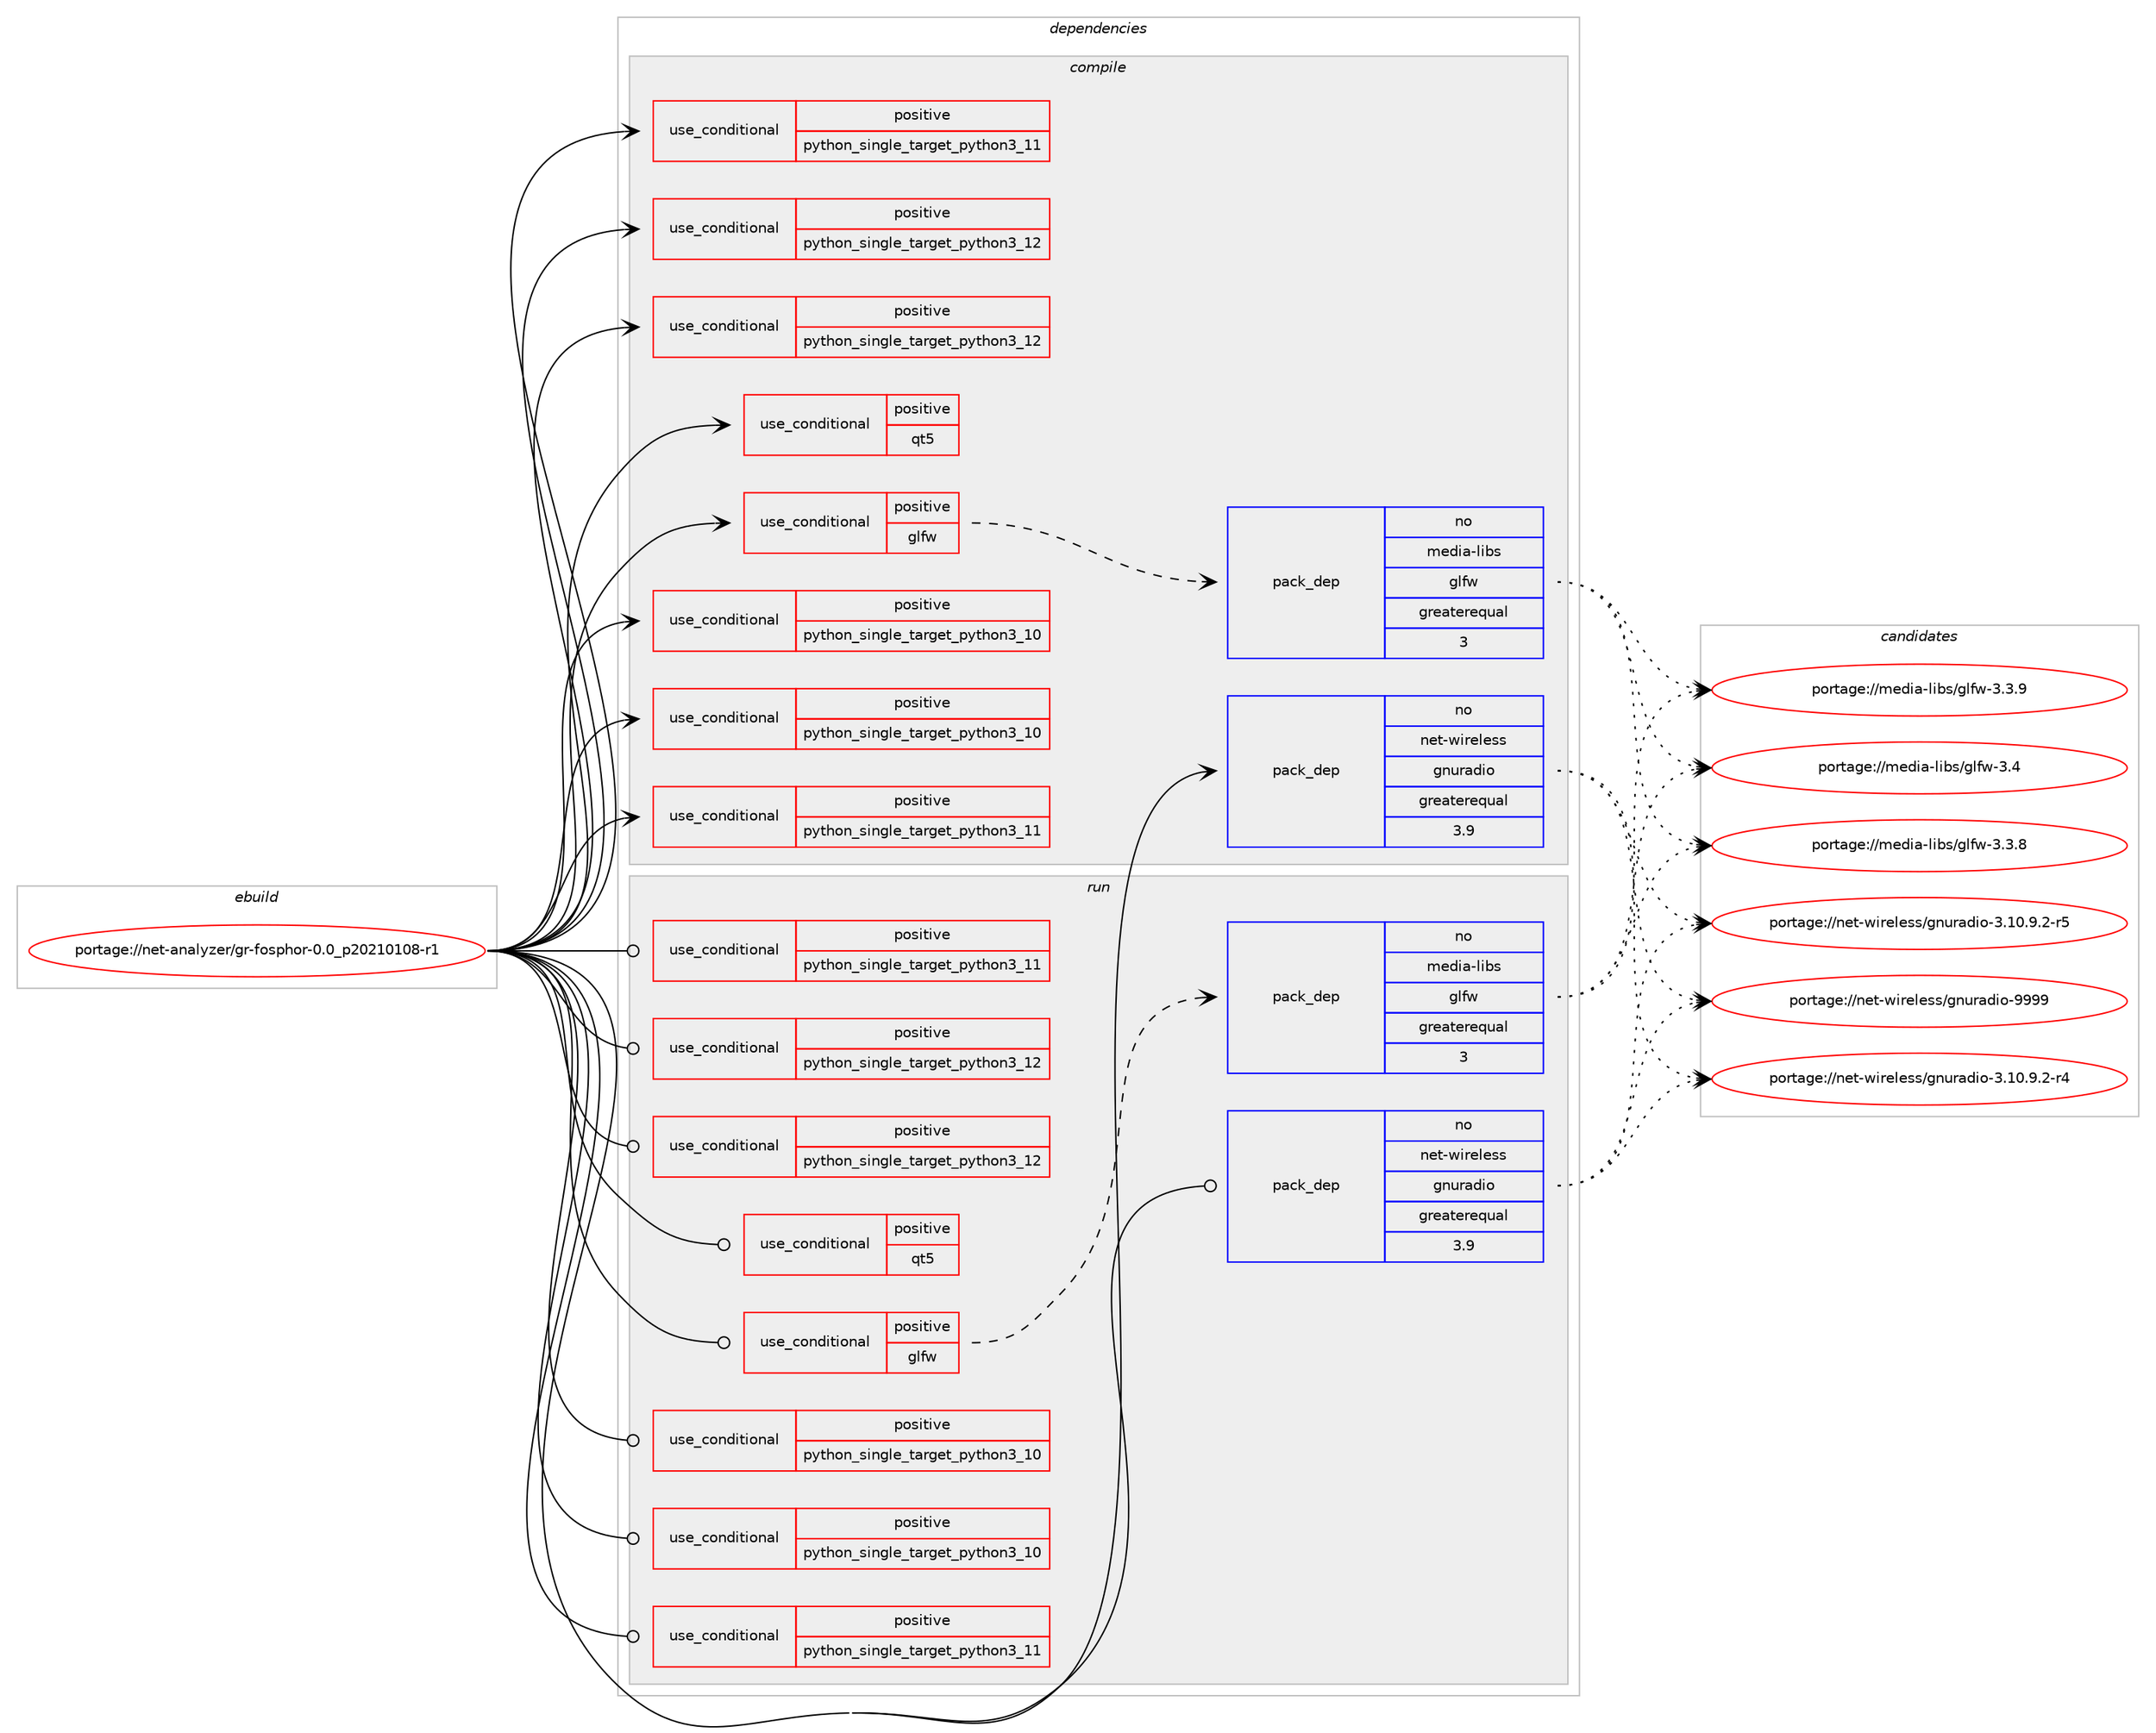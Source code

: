 digraph prolog {

# *************
# Graph options
# *************

newrank=true;
concentrate=true;
compound=true;
graph [rankdir=LR,fontname=Helvetica,fontsize=10,ranksep=1.5];#, ranksep=2.5, nodesep=0.2];
edge  [arrowhead=vee];
node  [fontname=Helvetica,fontsize=10];

# **********
# The ebuild
# **********

subgraph cluster_leftcol {
color=gray;
rank=same;
label=<<i>ebuild</i>>;
id [label="portage://net-analyzer/gr-fosphor-0.0_p20210108-r1", color=red, width=4, href="../net-analyzer/gr-fosphor-0.0_p20210108-r1.svg"];
}

# ****************
# The dependencies
# ****************

subgraph cluster_midcol {
color=gray;
label=<<i>dependencies</i>>;
subgraph cluster_compile {
fillcolor="#eeeeee";
style=filled;
label=<<i>compile</i>>;
subgraph cond84615 {
dependency173272 [label=<<TABLE BORDER="0" CELLBORDER="1" CELLSPACING="0" CELLPADDING="4"><TR><TD ROWSPAN="3" CELLPADDING="10">use_conditional</TD></TR><TR><TD>positive</TD></TR><TR><TD>glfw</TD></TR></TABLE>>, shape=none, color=red];
subgraph pack86161 {
dependency173273 [label=<<TABLE BORDER="0" CELLBORDER="1" CELLSPACING="0" CELLPADDING="4" WIDTH="220"><TR><TD ROWSPAN="6" CELLPADDING="30">pack_dep</TD></TR><TR><TD WIDTH="110">no</TD></TR><TR><TD>media-libs</TD></TR><TR><TD>glfw</TD></TR><TR><TD>greaterequal</TD></TR><TR><TD>3</TD></TR></TABLE>>, shape=none, color=blue];
}
dependency173272:e -> dependency173273:w [weight=20,style="dashed",arrowhead="vee"];
}
id:e -> dependency173272:w [weight=20,style="solid",arrowhead="vee"];
subgraph cond84616 {
dependency173274 [label=<<TABLE BORDER="0" CELLBORDER="1" CELLSPACING="0" CELLPADDING="4"><TR><TD ROWSPAN="3" CELLPADDING="10">use_conditional</TD></TR><TR><TD>positive</TD></TR><TR><TD>python_single_target_python3_10</TD></TR></TABLE>>, shape=none, color=red];
# *** BEGIN UNKNOWN DEPENDENCY TYPE (TODO) ***
# dependency173274 -> package_dependency(portage://net-analyzer/gr-fosphor-0.0_p20210108-r1,install,no,dev-lang,python,none,[,,],[slot(3.10)],[])
# *** END UNKNOWN DEPENDENCY TYPE (TODO) ***

}
id:e -> dependency173274:w [weight=20,style="solid",arrowhead="vee"];
subgraph cond84617 {
dependency173275 [label=<<TABLE BORDER="0" CELLBORDER="1" CELLSPACING="0" CELLPADDING="4"><TR><TD ROWSPAN="3" CELLPADDING="10">use_conditional</TD></TR><TR><TD>positive</TD></TR><TR><TD>python_single_target_python3_10</TD></TR></TABLE>>, shape=none, color=red];
# *** BEGIN UNKNOWN DEPENDENCY TYPE (TODO) ***
# dependency173275 -> package_dependency(portage://net-analyzer/gr-fosphor-0.0_p20210108-r1,install,no,dev-python,pygccxml,none,[,,],[],[use(enable(python_targets_python3_10),negative)])
# *** END UNKNOWN DEPENDENCY TYPE (TODO) ***

}
id:e -> dependency173275:w [weight=20,style="solid",arrowhead="vee"];
subgraph cond84618 {
dependency173276 [label=<<TABLE BORDER="0" CELLBORDER="1" CELLSPACING="0" CELLPADDING="4"><TR><TD ROWSPAN="3" CELLPADDING="10">use_conditional</TD></TR><TR><TD>positive</TD></TR><TR><TD>python_single_target_python3_11</TD></TR></TABLE>>, shape=none, color=red];
# *** BEGIN UNKNOWN DEPENDENCY TYPE (TODO) ***
# dependency173276 -> package_dependency(portage://net-analyzer/gr-fosphor-0.0_p20210108-r1,install,no,dev-lang,python,none,[,,],[slot(3.11)],[])
# *** END UNKNOWN DEPENDENCY TYPE (TODO) ***

}
id:e -> dependency173276:w [weight=20,style="solid",arrowhead="vee"];
subgraph cond84619 {
dependency173277 [label=<<TABLE BORDER="0" CELLBORDER="1" CELLSPACING="0" CELLPADDING="4"><TR><TD ROWSPAN="3" CELLPADDING="10">use_conditional</TD></TR><TR><TD>positive</TD></TR><TR><TD>python_single_target_python3_11</TD></TR></TABLE>>, shape=none, color=red];
# *** BEGIN UNKNOWN DEPENDENCY TYPE (TODO) ***
# dependency173277 -> package_dependency(portage://net-analyzer/gr-fosphor-0.0_p20210108-r1,install,no,dev-python,pygccxml,none,[,,],[],[use(enable(python_targets_python3_11),negative)])
# *** END UNKNOWN DEPENDENCY TYPE (TODO) ***

}
id:e -> dependency173277:w [weight=20,style="solid",arrowhead="vee"];
subgraph cond84620 {
dependency173278 [label=<<TABLE BORDER="0" CELLBORDER="1" CELLSPACING="0" CELLPADDING="4"><TR><TD ROWSPAN="3" CELLPADDING="10">use_conditional</TD></TR><TR><TD>positive</TD></TR><TR><TD>python_single_target_python3_12</TD></TR></TABLE>>, shape=none, color=red];
# *** BEGIN UNKNOWN DEPENDENCY TYPE (TODO) ***
# dependency173278 -> package_dependency(portage://net-analyzer/gr-fosphor-0.0_p20210108-r1,install,no,dev-lang,python,none,[,,],[slot(3.12)],[])
# *** END UNKNOWN DEPENDENCY TYPE (TODO) ***

}
id:e -> dependency173278:w [weight=20,style="solid",arrowhead="vee"];
subgraph cond84621 {
dependency173279 [label=<<TABLE BORDER="0" CELLBORDER="1" CELLSPACING="0" CELLPADDING="4"><TR><TD ROWSPAN="3" CELLPADDING="10">use_conditional</TD></TR><TR><TD>positive</TD></TR><TR><TD>python_single_target_python3_12</TD></TR></TABLE>>, shape=none, color=red];
# *** BEGIN UNKNOWN DEPENDENCY TYPE (TODO) ***
# dependency173279 -> package_dependency(portage://net-analyzer/gr-fosphor-0.0_p20210108-r1,install,no,dev-python,pygccxml,none,[,,],[],[use(enable(python_targets_python3_12),negative)])
# *** END UNKNOWN DEPENDENCY TYPE (TODO) ***

}
id:e -> dependency173279:w [weight=20,style="solid",arrowhead="vee"];
subgraph cond84622 {
dependency173280 [label=<<TABLE BORDER="0" CELLBORDER="1" CELLSPACING="0" CELLPADDING="4"><TR><TD ROWSPAN="3" CELLPADDING="10">use_conditional</TD></TR><TR><TD>positive</TD></TR><TR><TD>qt5</TD></TR></TABLE>>, shape=none, color=red];
# *** BEGIN UNKNOWN DEPENDENCY TYPE (TODO) ***
# dependency173280 -> package_dependency(portage://net-analyzer/gr-fosphor-0.0_p20210108-r1,install,no,dev-qt,qtcore,none,[,,],[slot(5)],[])
# *** END UNKNOWN DEPENDENCY TYPE (TODO) ***

# *** BEGIN UNKNOWN DEPENDENCY TYPE (TODO) ***
# dependency173280 -> package_dependency(portage://net-analyzer/gr-fosphor-0.0_p20210108-r1,install,no,dev-qt,qtgui,none,[,,],[slot(5)],[])
# *** END UNKNOWN DEPENDENCY TYPE (TODO) ***

# *** BEGIN UNKNOWN DEPENDENCY TYPE (TODO) ***
# dependency173280 -> package_dependency(portage://net-analyzer/gr-fosphor-0.0_p20210108-r1,install,no,dev-qt,qtopengl,none,[,,],[slot(5)],[])
# *** END UNKNOWN DEPENDENCY TYPE (TODO) ***

# *** BEGIN UNKNOWN DEPENDENCY TYPE (TODO) ***
# dependency173280 -> package_dependency(portage://net-analyzer/gr-fosphor-0.0_p20210108-r1,install,no,dev-qt,qtwidgets,none,[,,],[slot(5)],[])
# *** END UNKNOWN DEPENDENCY TYPE (TODO) ***

}
id:e -> dependency173280:w [weight=20,style="solid",arrowhead="vee"];
# *** BEGIN UNKNOWN DEPENDENCY TYPE (TODO) ***
# id -> package_dependency(portage://net-analyzer/gr-fosphor-0.0_p20210108-r1,install,no,dev-libs,boost,none,[,,],any_same_slot,[])
# *** END UNKNOWN DEPENDENCY TYPE (TODO) ***

# *** BEGIN UNKNOWN DEPENDENCY TYPE (TODO) ***
# id -> package_dependency(portage://net-analyzer/gr-fosphor-0.0_p20210108-r1,install,no,dev-libs,log4cpp,none,[,,],[],[])
# *** END UNKNOWN DEPENDENCY TYPE (TODO) ***

# *** BEGIN UNKNOWN DEPENDENCY TYPE (TODO) ***
# id -> package_dependency(portage://net-analyzer/gr-fosphor-0.0_p20210108-r1,install,no,media-libs,freetype,none,[,,],[],[])
# *** END UNKNOWN DEPENDENCY TYPE (TODO) ***

subgraph pack86162 {
dependency173281 [label=<<TABLE BORDER="0" CELLBORDER="1" CELLSPACING="0" CELLPADDING="4" WIDTH="220"><TR><TD ROWSPAN="6" CELLPADDING="30">pack_dep</TD></TR><TR><TD WIDTH="110">no</TD></TR><TR><TD>net-wireless</TD></TR><TR><TD>gnuradio</TD></TR><TR><TD>greaterequal</TD></TR><TR><TD>3.9</TD></TR></TABLE>>, shape=none, color=blue];
}
id:e -> dependency173281:w [weight=20,style="solid",arrowhead="vee"];
# *** BEGIN UNKNOWN DEPENDENCY TYPE (TODO) ***
# id -> package_dependency(portage://net-analyzer/gr-fosphor-0.0_p20210108-r1,install,no,virtual,opencl,none,[,,],[],[])
# *** END UNKNOWN DEPENDENCY TYPE (TODO) ***

# *** BEGIN UNKNOWN DEPENDENCY TYPE (TODO) ***
# id -> package_dependency(portage://net-analyzer/gr-fosphor-0.0_p20210108-r1,install,no,virtual,opengl,none,[,,],[],[])
# *** END UNKNOWN DEPENDENCY TYPE (TODO) ***

}
subgraph cluster_compileandrun {
fillcolor="#eeeeee";
style=filled;
label=<<i>compile and run</i>>;
}
subgraph cluster_run {
fillcolor="#eeeeee";
style=filled;
label=<<i>run</i>>;
subgraph cond84623 {
dependency173282 [label=<<TABLE BORDER="0" CELLBORDER="1" CELLSPACING="0" CELLPADDING="4"><TR><TD ROWSPAN="3" CELLPADDING="10">use_conditional</TD></TR><TR><TD>positive</TD></TR><TR><TD>glfw</TD></TR></TABLE>>, shape=none, color=red];
subgraph pack86163 {
dependency173283 [label=<<TABLE BORDER="0" CELLBORDER="1" CELLSPACING="0" CELLPADDING="4" WIDTH="220"><TR><TD ROWSPAN="6" CELLPADDING="30">pack_dep</TD></TR><TR><TD WIDTH="110">no</TD></TR><TR><TD>media-libs</TD></TR><TR><TD>glfw</TD></TR><TR><TD>greaterequal</TD></TR><TR><TD>3</TD></TR></TABLE>>, shape=none, color=blue];
}
dependency173282:e -> dependency173283:w [weight=20,style="dashed",arrowhead="vee"];
}
id:e -> dependency173282:w [weight=20,style="solid",arrowhead="odot"];
subgraph cond84624 {
dependency173284 [label=<<TABLE BORDER="0" CELLBORDER="1" CELLSPACING="0" CELLPADDING="4"><TR><TD ROWSPAN="3" CELLPADDING="10">use_conditional</TD></TR><TR><TD>positive</TD></TR><TR><TD>python_single_target_python3_10</TD></TR></TABLE>>, shape=none, color=red];
# *** BEGIN UNKNOWN DEPENDENCY TYPE (TODO) ***
# dependency173284 -> package_dependency(portage://net-analyzer/gr-fosphor-0.0_p20210108-r1,run,no,dev-lang,python,none,[,,],[slot(3.10)],[])
# *** END UNKNOWN DEPENDENCY TYPE (TODO) ***

}
id:e -> dependency173284:w [weight=20,style="solid",arrowhead="odot"];
subgraph cond84625 {
dependency173285 [label=<<TABLE BORDER="0" CELLBORDER="1" CELLSPACING="0" CELLPADDING="4"><TR><TD ROWSPAN="3" CELLPADDING="10">use_conditional</TD></TR><TR><TD>positive</TD></TR><TR><TD>python_single_target_python3_10</TD></TR></TABLE>>, shape=none, color=red];
# *** BEGIN UNKNOWN DEPENDENCY TYPE (TODO) ***
# dependency173285 -> package_dependency(portage://net-analyzer/gr-fosphor-0.0_p20210108-r1,run,no,dev-python,pygccxml,none,[,,],[],[use(enable(python_targets_python3_10),negative)])
# *** END UNKNOWN DEPENDENCY TYPE (TODO) ***

}
id:e -> dependency173285:w [weight=20,style="solid",arrowhead="odot"];
subgraph cond84626 {
dependency173286 [label=<<TABLE BORDER="0" CELLBORDER="1" CELLSPACING="0" CELLPADDING="4"><TR><TD ROWSPAN="3" CELLPADDING="10">use_conditional</TD></TR><TR><TD>positive</TD></TR><TR><TD>python_single_target_python3_11</TD></TR></TABLE>>, shape=none, color=red];
# *** BEGIN UNKNOWN DEPENDENCY TYPE (TODO) ***
# dependency173286 -> package_dependency(portage://net-analyzer/gr-fosphor-0.0_p20210108-r1,run,no,dev-lang,python,none,[,,],[slot(3.11)],[])
# *** END UNKNOWN DEPENDENCY TYPE (TODO) ***

}
id:e -> dependency173286:w [weight=20,style="solid",arrowhead="odot"];
subgraph cond84627 {
dependency173287 [label=<<TABLE BORDER="0" CELLBORDER="1" CELLSPACING="0" CELLPADDING="4"><TR><TD ROWSPAN="3" CELLPADDING="10">use_conditional</TD></TR><TR><TD>positive</TD></TR><TR><TD>python_single_target_python3_11</TD></TR></TABLE>>, shape=none, color=red];
# *** BEGIN UNKNOWN DEPENDENCY TYPE (TODO) ***
# dependency173287 -> package_dependency(portage://net-analyzer/gr-fosphor-0.0_p20210108-r1,run,no,dev-python,pygccxml,none,[,,],[],[use(enable(python_targets_python3_11),negative)])
# *** END UNKNOWN DEPENDENCY TYPE (TODO) ***

}
id:e -> dependency173287:w [weight=20,style="solid",arrowhead="odot"];
subgraph cond84628 {
dependency173288 [label=<<TABLE BORDER="0" CELLBORDER="1" CELLSPACING="0" CELLPADDING="4"><TR><TD ROWSPAN="3" CELLPADDING="10">use_conditional</TD></TR><TR><TD>positive</TD></TR><TR><TD>python_single_target_python3_12</TD></TR></TABLE>>, shape=none, color=red];
# *** BEGIN UNKNOWN DEPENDENCY TYPE (TODO) ***
# dependency173288 -> package_dependency(portage://net-analyzer/gr-fosphor-0.0_p20210108-r1,run,no,dev-lang,python,none,[,,],[slot(3.12)],[])
# *** END UNKNOWN DEPENDENCY TYPE (TODO) ***

}
id:e -> dependency173288:w [weight=20,style="solid",arrowhead="odot"];
subgraph cond84629 {
dependency173289 [label=<<TABLE BORDER="0" CELLBORDER="1" CELLSPACING="0" CELLPADDING="4"><TR><TD ROWSPAN="3" CELLPADDING="10">use_conditional</TD></TR><TR><TD>positive</TD></TR><TR><TD>python_single_target_python3_12</TD></TR></TABLE>>, shape=none, color=red];
# *** BEGIN UNKNOWN DEPENDENCY TYPE (TODO) ***
# dependency173289 -> package_dependency(portage://net-analyzer/gr-fosphor-0.0_p20210108-r1,run,no,dev-python,pygccxml,none,[,,],[],[use(enable(python_targets_python3_12),negative)])
# *** END UNKNOWN DEPENDENCY TYPE (TODO) ***

}
id:e -> dependency173289:w [weight=20,style="solid",arrowhead="odot"];
subgraph cond84630 {
dependency173290 [label=<<TABLE BORDER="0" CELLBORDER="1" CELLSPACING="0" CELLPADDING="4"><TR><TD ROWSPAN="3" CELLPADDING="10">use_conditional</TD></TR><TR><TD>positive</TD></TR><TR><TD>qt5</TD></TR></TABLE>>, shape=none, color=red];
# *** BEGIN UNKNOWN DEPENDENCY TYPE (TODO) ***
# dependency173290 -> package_dependency(portage://net-analyzer/gr-fosphor-0.0_p20210108-r1,run,no,dev-qt,qtcore,none,[,,],[slot(5)],[])
# *** END UNKNOWN DEPENDENCY TYPE (TODO) ***

# *** BEGIN UNKNOWN DEPENDENCY TYPE (TODO) ***
# dependency173290 -> package_dependency(portage://net-analyzer/gr-fosphor-0.0_p20210108-r1,run,no,dev-qt,qtgui,none,[,,],[slot(5)],[])
# *** END UNKNOWN DEPENDENCY TYPE (TODO) ***

# *** BEGIN UNKNOWN DEPENDENCY TYPE (TODO) ***
# dependency173290 -> package_dependency(portage://net-analyzer/gr-fosphor-0.0_p20210108-r1,run,no,dev-qt,qtopengl,none,[,,],[slot(5)],[])
# *** END UNKNOWN DEPENDENCY TYPE (TODO) ***

# *** BEGIN UNKNOWN DEPENDENCY TYPE (TODO) ***
# dependency173290 -> package_dependency(portage://net-analyzer/gr-fosphor-0.0_p20210108-r1,run,no,dev-qt,qtwidgets,none,[,,],[slot(5)],[])
# *** END UNKNOWN DEPENDENCY TYPE (TODO) ***

}
id:e -> dependency173290:w [weight=20,style="solid",arrowhead="odot"];
# *** BEGIN UNKNOWN DEPENDENCY TYPE (TODO) ***
# id -> package_dependency(portage://net-analyzer/gr-fosphor-0.0_p20210108-r1,run,no,dev-libs,boost,none,[,,],any_same_slot,[])
# *** END UNKNOWN DEPENDENCY TYPE (TODO) ***

# *** BEGIN UNKNOWN DEPENDENCY TYPE (TODO) ***
# id -> package_dependency(portage://net-analyzer/gr-fosphor-0.0_p20210108-r1,run,no,dev-libs,log4cpp,none,[,,],[],[])
# *** END UNKNOWN DEPENDENCY TYPE (TODO) ***

# *** BEGIN UNKNOWN DEPENDENCY TYPE (TODO) ***
# id -> package_dependency(portage://net-analyzer/gr-fosphor-0.0_p20210108-r1,run,no,media-libs,freetype,none,[,,],[],[])
# *** END UNKNOWN DEPENDENCY TYPE (TODO) ***

subgraph pack86164 {
dependency173291 [label=<<TABLE BORDER="0" CELLBORDER="1" CELLSPACING="0" CELLPADDING="4" WIDTH="220"><TR><TD ROWSPAN="6" CELLPADDING="30">pack_dep</TD></TR><TR><TD WIDTH="110">no</TD></TR><TR><TD>net-wireless</TD></TR><TR><TD>gnuradio</TD></TR><TR><TD>greaterequal</TD></TR><TR><TD>3.9</TD></TR></TABLE>>, shape=none, color=blue];
}
id:e -> dependency173291:w [weight=20,style="solid",arrowhead="odot"];
# *** BEGIN UNKNOWN DEPENDENCY TYPE (TODO) ***
# id -> package_dependency(portage://net-analyzer/gr-fosphor-0.0_p20210108-r1,run,no,virtual,opencl,none,[,,],[],[])
# *** END UNKNOWN DEPENDENCY TYPE (TODO) ***

# *** BEGIN UNKNOWN DEPENDENCY TYPE (TODO) ***
# id -> package_dependency(portage://net-analyzer/gr-fosphor-0.0_p20210108-r1,run,no,virtual,opengl,none,[,,],[],[])
# *** END UNKNOWN DEPENDENCY TYPE (TODO) ***

}
}

# **************
# The candidates
# **************

subgraph cluster_choices {
rank=same;
color=gray;
label=<<i>candidates</i>>;

subgraph choice86161 {
color=black;
nodesep=1;
choice10910110010597451081059811547103108102119455146514656 [label="portage://media-libs/glfw-3.3.8", color=red, width=4,href="../media-libs/glfw-3.3.8.svg"];
choice10910110010597451081059811547103108102119455146514657 [label="portage://media-libs/glfw-3.3.9", color=red, width=4,href="../media-libs/glfw-3.3.9.svg"];
choice1091011001059745108105981154710310810211945514652 [label="portage://media-libs/glfw-3.4", color=red, width=4,href="../media-libs/glfw-3.4.svg"];
dependency173273:e -> choice10910110010597451081059811547103108102119455146514656:w [style=dotted,weight="100"];
dependency173273:e -> choice10910110010597451081059811547103108102119455146514657:w [style=dotted,weight="100"];
dependency173273:e -> choice1091011001059745108105981154710310810211945514652:w [style=dotted,weight="100"];
}
subgraph choice86162 {
color=black;
nodesep=1;
choice1101011164511910511410110810111511547103110117114971001051114551464948465746504511452 [label="portage://net-wireless/gnuradio-3.10.9.2-r4", color=red, width=4,href="../net-wireless/gnuradio-3.10.9.2-r4.svg"];
choice1101011164511910511410110810111511547103110117114971001051114551464948465746504511453 [label="portage://net-wireless/gnuradio-3.10.9.2-r5", color=red, width=4,href="../net-wireless/gnuradio-3.10.9.2-r5.svg"];
choice1101011164511910511410110810111511547103110117114971001051114557575757 [label="portage://net-wireless/gnuradio-9999", color=red, width=4,href="../net-wireless/gnuradio-9999.svg"];
dependency173281:e -> choice1101011164511910511410110810111511547103110117114971001051114551464948465746504511452:w [style=dotted,weight="100"];
dependency173281:e -> choice1101011164511910511410110810111511547103110117114971001051114551464948465746504511453:w [style=dotted,weight="100"];
dependency173281:e -> choice1101011164511910511410110810111511547103110117114971001051114557575757:w [style=dotted,weight="100"];
}
subgraph choice86163 {
color=black;
nodesep=1;
choice10910110010597451081059811547103108102119455146514656 [label="portage://media-libs/glfw-3.3.8", color=red, width=4,href="../media-libs/glfw-3.3.8.svg"];
choice10910110010597451081059811547103108102119455146514657 [label="portage://media-libs/glfw-3.3.9", color=red, width=4,href="../media-libs/glfw-3.3.9.svg"];
choice1091011001059745108105981154710310810211945514652 [label="portage://media-libs/glfw-3.4", color=red, width=4,href="../media-libs/glfw-3.4.svg"];
dependency173283:e -> choice10910110010597451081059811547103108102119455146514656:w [style=dotted,weight="100"];
dependency173283:e -> choice10910110010597451081059811547103108102119455146514657:w [style=dotted,weight="100"];
dependency173283:e -> choice1091011001059745108105981154710310810211945514652:w [style=dotted,weight="100"];
}
subgraph choice86164 {
color=black;
nodesep=1;
choice1101011164511910511410110810111511547103110117114971001051114551464948465746504511452 [label="portage://net-wireless/gnuradio-3.10.9.2-r4", color=red, width=4,href="../net-wireless/gnuradio-3.10.9.2-r4.svg"];
choice1101011164511910511410110810111511547103110117114971001051114551464948465746504511453 [label="portage://net-wireless/gnuradio-3.10.9.2-r5", color=red, width=4,href="../net-wireless/gnuradio-3.10.9.2-r5.svg"];
choice1101011164511910511410110810111511547103110117114971001051114557575757 [label="portage://net-wireless/gnuradio-9999", color=red, width=4,href="../net-wireless/gnuradio-9999.svg"];
dependency173291:e -> choice1101011164511910511410110810111511547103110117114971001051114551464948465746504511452:w [style=dotted,weight="100"];
dependency173291:e -> choice1101011164511910511410110810111511547103110117114971001051114551464948465746504511453:w [style=dotted,weight="100"];
dependency173291:e -> choice1101011164511910511410110810111511547103110117114971001051114557575757:w [style=dotted,weight="100"];
}
}

}
